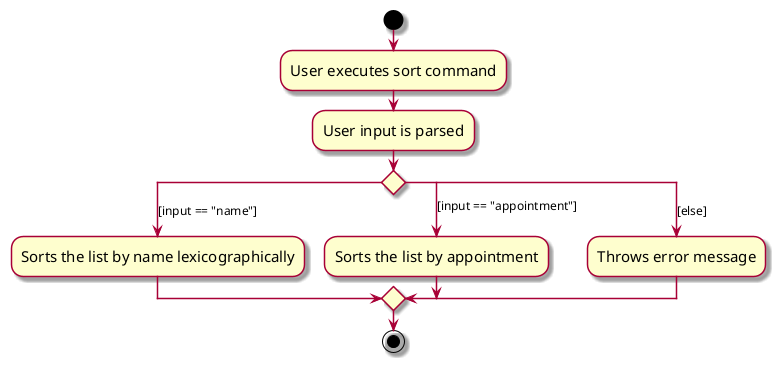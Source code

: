 @startuml
skin rose
skinparam ActivityFontSize 15
skinparam ArrowFontSize 12
start
:User executes sort command;

:User input is parsed;

'Since the beta syntax does not support placing the condition outside the
'diamond we place it as the true branch instead.

switch ()
case([input == "name"])
    :Sorts the list by name lexicographically;
case([input == "appointment"])
    :Sorts the list by appointment;
case([else])
    :Throws error message;
endswitch
stop
@enduml
